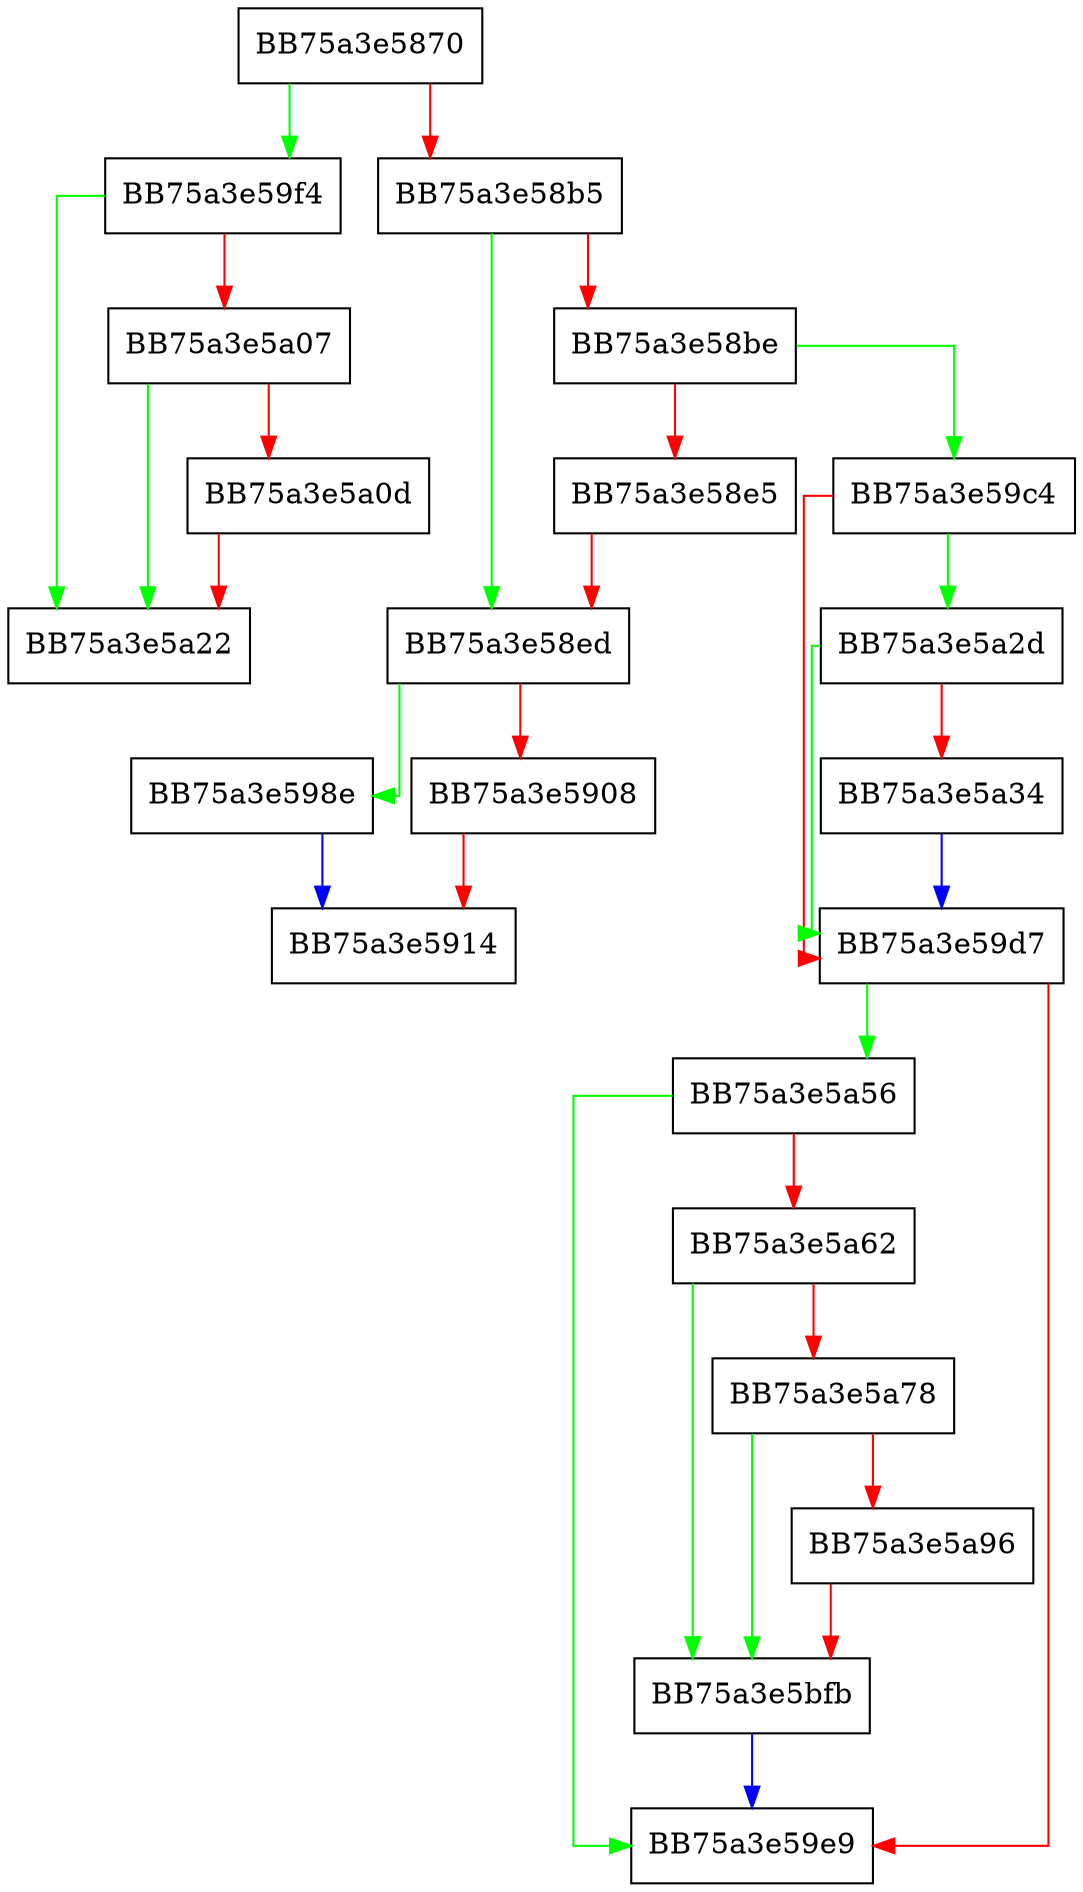 digraph AppendContext {
  node [shape="box"];
  graph [splines=ortho];
  BB75a3e5870 -> BB75a3e59f4 [color="green"];
  BB75a3e5870 -> BB75a3e58b5 [color="red"];
  BB75a3e58b5 -> BB75a3e58ed [color="green"];
  BB75a3e58b5 -> BB75a3e58be [color="red"];
  BB75a3e58be -> BB75a3e59c4 [color="green"];
  BB75a3e58be -> BB75a3e58e5 [color="red"];
  BB75a3e58e5 -> BB75a3e58ed [color="red"];
  BB75a3e58ed -> BB75a3e598e [color="green"];
  BB75a3e58ed -> BB75a3e5908 [color="red"];
  BB75a3e5908 -> BB75a3e5914 [color="red"];
  BB75a3e598e -> BB75a3e5914 [color="blue"];
  BB75a3e59c4 -> BB75a3e5a2d [color="green"];
  BB75a3e59c4 -> BB75a3e59d7 [color="red"];
  BB75a3e59d7 -> BB75a3e5a56 [color="green"];
  BB75a3e59d7 -> BB75a3e59e9 [color="red"];
  BB75a3e59f4 -> BB75a3e5a22 [color="green"];
  BB75a3e59f4 -> BB75a3e5a07 [color="red"];
  BB75a3e5a07 -> BB75a3e5a22 [color="green"];
  BB75a3e5a07 -> BB75a3e5a0d [color="red"];
  BB75a3e5a0d -> BB75a3e5a22 [color="red"];
  BB75a3e5a2d -> BB75a3e59d7 [color="green"];
  BB75a3e5a2d -> BB75a3e5a34 [color="red"];
  BB75a3e5a34 -> BB75a3e59d7 [color="blue"];
  BB75a3e5a56 -> BB75a3e59e9 [color="green"];
  BB75a3e5a56 -> BB75a3e5a62 [color="red"];
  BB75a3e5a62 -> BB75a3e5bfb [color="green"];
  BB75a3e5a62 -> BB75a3e5a78 [color="red"];
  BB75a3e5a78 -> BB75a3e5bfb [color="green"];
  BB75a3e5a78 -> BB75a3e5a96 [color="red"];
  BB75a3e5a96 -> BB75a3e5bfb [color="red"];
  BB75a3e5bfb -> BB75a3e59e9 [color="blue"];
}